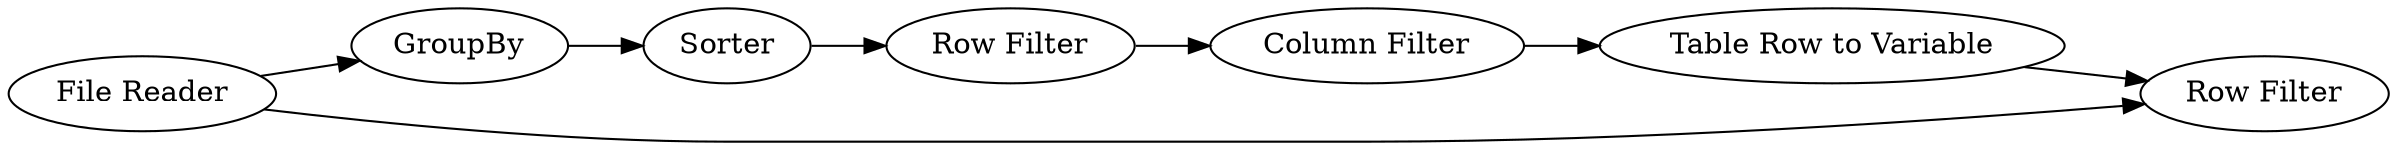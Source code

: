 digraph {
	7 [label=GroupBy]
	8 [label=Sorter]
	9 [label="Row Filter"]
	10 [label="Column Filter"]
	12 [label="Table Row to Variable"]
	13 [label="Row Filter"]
	14 [label="File Reader"]
	7 -> 8
	8 -> 9
	9 -> 10
	10 -> 12
	12 -> 13
	14 -> 7
	14 -> 13
	rankdir=LR
}
